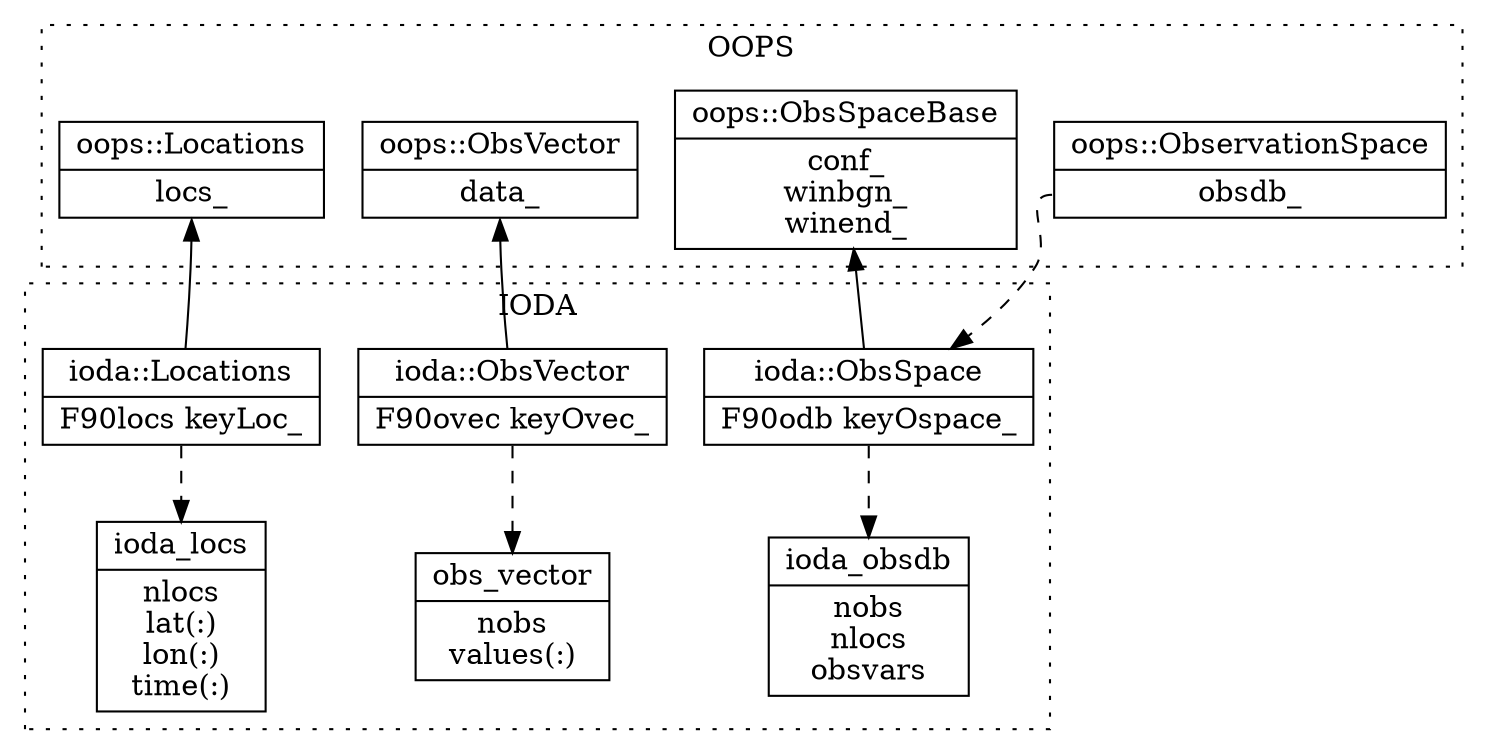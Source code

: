 digraph ClassStruct
  {
  subgraph cluster_OOPS {
  graph [ style=dotted ];
  label="OOPS";

  ObservationSpace [ shape=record, label="{oops::ObservationSpace|<odb1>obsdb_}" ];
  ObsSpaceBase [ shape=record, label="{oops::ObsSpaceBase|conf_\nwinbgn_\nwinend_}" ];

  OopsObsVector [ shape=record, label="{oops::ObsVector|<ovec1>data_}" ];

  OopsLocations [ shape=record, label="{oops::Locations|<locs1>locs_}" ];
  }

  subgraph cluster_IODA {
  graph [ style=dotted ];
  label="IODA";

  ObsSpace [ shape=record, label="{ioda::ObsSpace|<os1>F90odb keyOspace_}" ];
  OspaceRegistry [ shape=record, label="{ioda_obsdb|nobs\nnlocs\nobsvars}" ];
  ObsSpace:os1 -> OspaceRegistry [ style=dashed ];

  ObsVector [ shape=record, label="{ioda::ObsVector|<ov1>F90ovec keyOvec_}" ];
  OvecRegistry [ shape=record, label="{obs_vector|nobs\nvalues(:)}" ];
  ObsVector:<ov1> -> OvecRegistry [ style=dashed ];

  ObsLoc [ shape=record, label="{ioda::Locations|<loc1>F90locs keyLoc_}" ];
  OlocRegistry [ shape=record, label="{ioda_locs|nlocs\nlat(:)\nlon(:)\ntime(:)}" ];
  ObsLoc:<loc1> -> OlocRegistry [ style=dashed ];
  }

  ObservationSpace:odb1 -> ObsSpace [ style=dashed ];

  ObsSpaceBase -> ObsSpace [ dir=back ];

  OopsObsVector:ovec1 -> ObsVector [ dir=back ];

  OopsLocations:locs1 -> ObsLoc [ dir = back ];

  }
